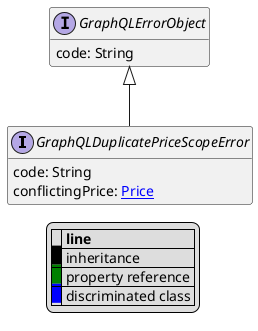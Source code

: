 @startuml

hide empty fields
hide empty methods
legend
|= |= line |
|<back:black>   </back>| inheritance |
|<back:green>   </back>| property reference |
|<back:blue>   </back>| discriminated class |
endlegend
interface GraphQLDuplicatePriceScopeError [[GraphQLDuplicatePriceScopeError.svg]] extends GraphQLErrorObject {
    code: String
    conflictingPrice: [[Price.svg Price]]
}
interface GraphQLErrorObject [[GraphQLErrorObject.svg]]  {
    code: String
}





@enduml
